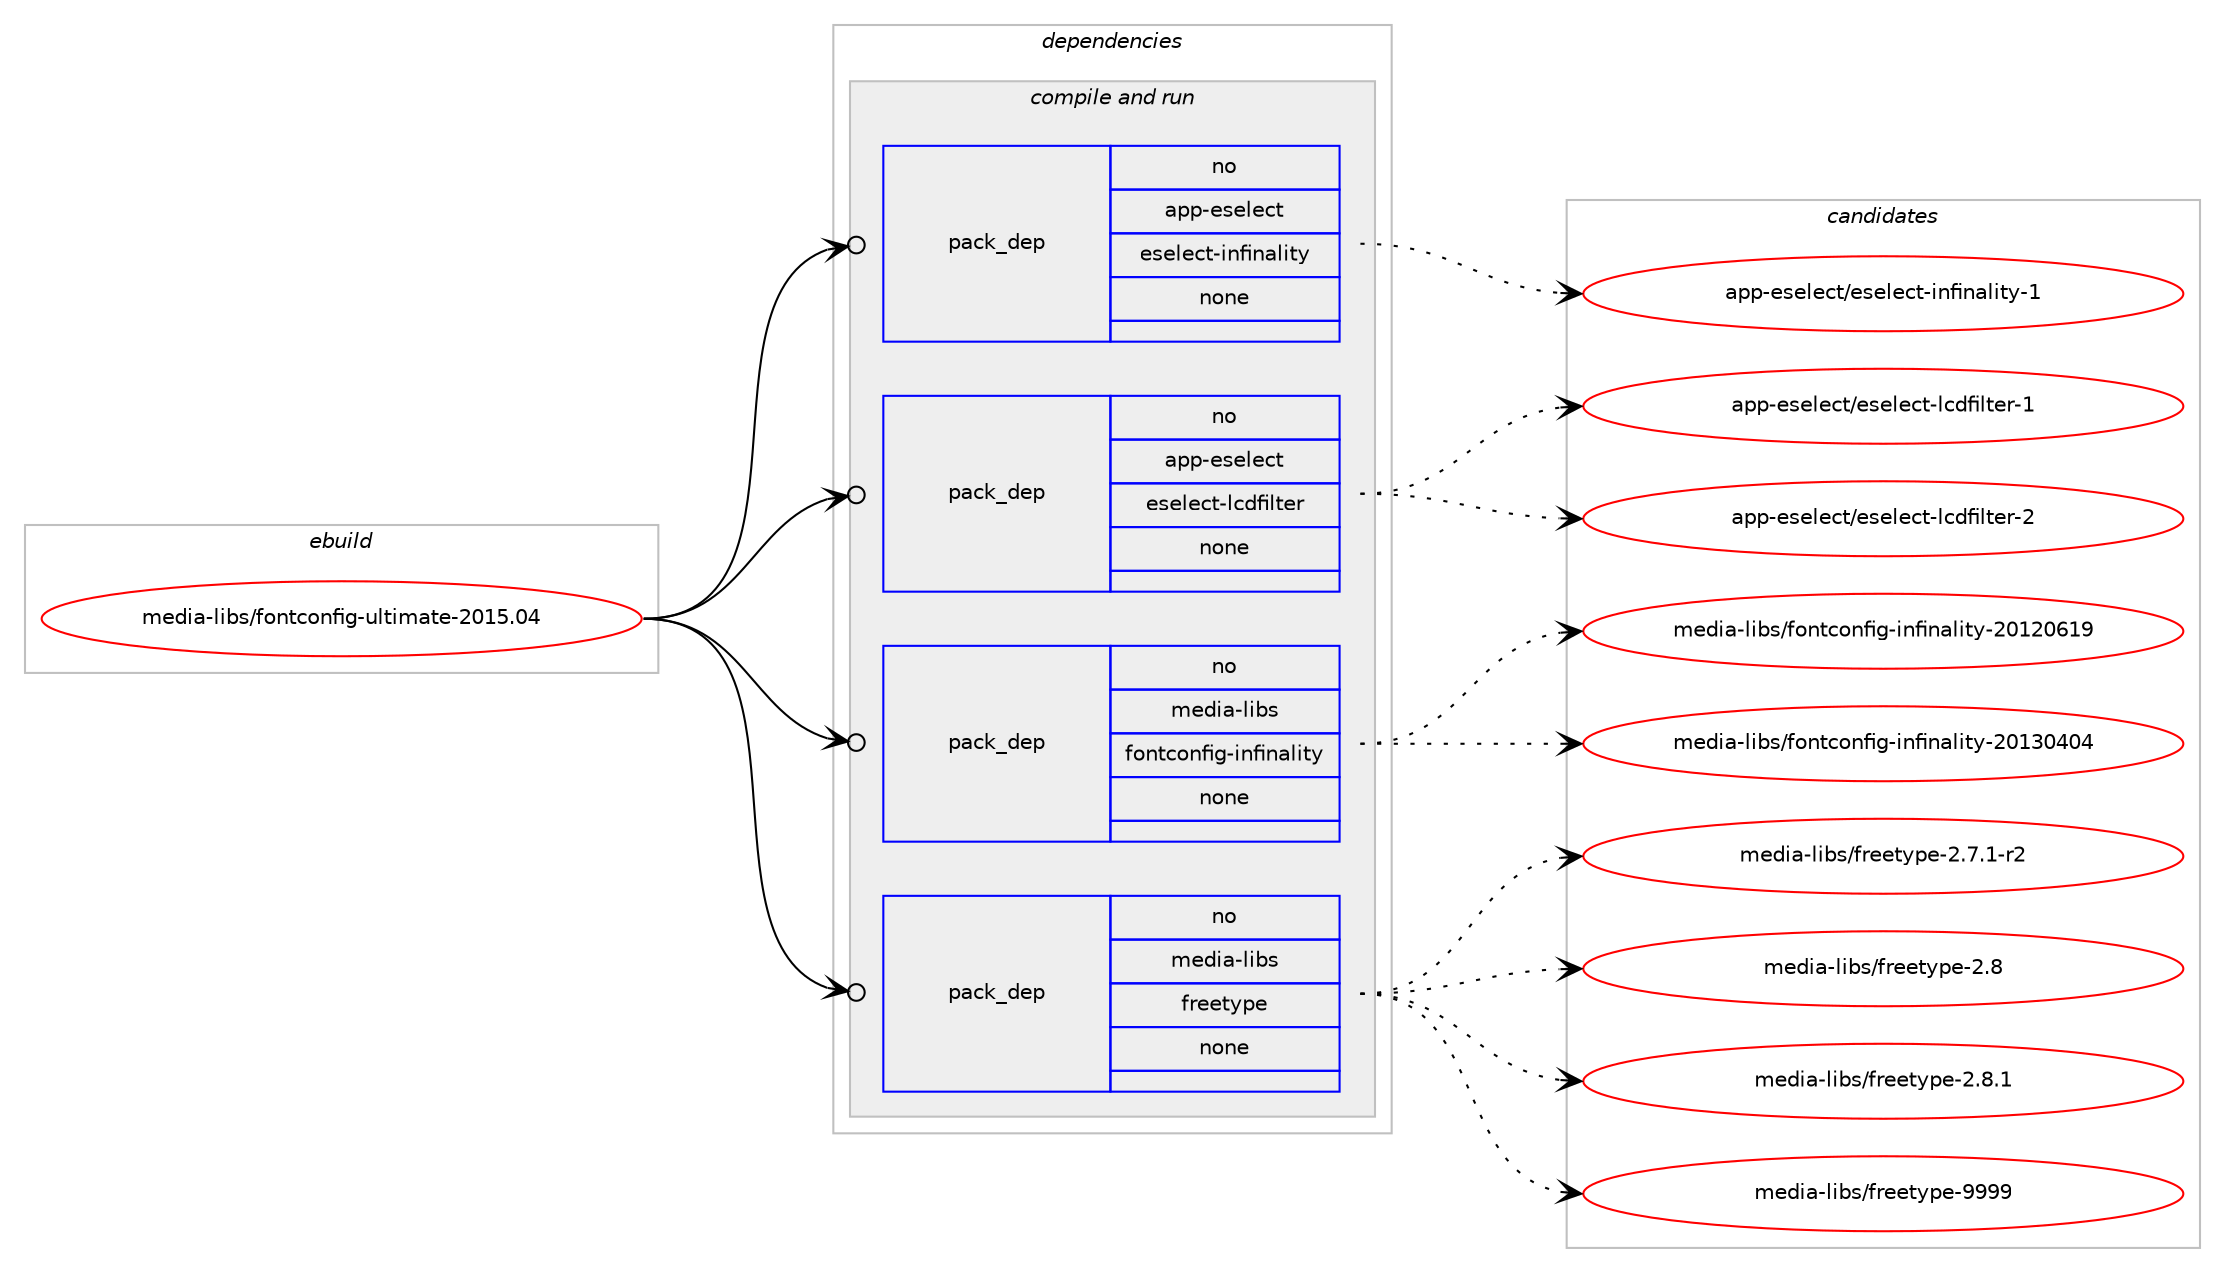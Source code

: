 digraph prolog {

# *************
# Graph options
# *************

newrank=true;
concentrate=true;
compound=true;
graph [rankdir=LR,fontname=Helvetica,fontsize=10,ranksep=1.5];#, ranksep=2.5, nodesep=0.2];
edge  [arrowhead=vee];
node  [fontname=Helvetica,fontsize=10];

# **********
# The ebuild
# **********

subgraph cluster_leftcol {
color=gray;
rank=same;
label=<<i>ebuild</i>>;
id [label="media-libs/fontconfig-ultimate-2015.04", color=red, width=4, href="../media-libs/fontconfig-ultimate-2015.04.svg"];
}

# ****************
# The dependencies
# ****************

subgraph cluster_midcol {
color=gray;
label=<<i>dependencies</i>>;
subgraph cluster_compile {
fillcolor="#eeeeee";
style=filled;
label=<<i>compile</i>>;
}
subgraph cluster_compileandrun {
fillcolor="#eeeeee";
style=filled;
label=<<i>compile and run</i>>;
subgraph pack265829 {
dependency360224 [label=<<TABLE BORDER="0" CELLBORDER="1" CELLSPACING="0" CELLPADDING="4" WIDTH="220"><TR><TD ROWSPAN="6" CELLPADDING="30">pack_dep</TD></TR><TR><TD WIDTH="110">no</TD></TR><TR><TD>app-eselect</TD></TR><TR><TD>eselect-infinality</TD></TR><TR><TD>none</TD></TR><TR><TD></TD></TR></TABLE>>, shape=none, color=blue];
}
id:e -> dependency360224:w [weight=20,style="solid",arrowhead="odotvee"];
subgraph pack265830 {
dependency360225 [label=<<TABLE BORDER="0" CELLBORDER="1" CELLSPACING="0" CELLPADDING="4" WIDTH="220"><TR><TD ROWSPAN="6" CELLPADDING="30">pack_dep</TD></TR><TR><TD WIDTH="110">no</TD></TR><TR><TD>app-eselect</TD></TR><TR><TD>eselect-lcdfilter</TD></TR><TR><TD>none</TD></TR><TR><TD></TD></TR></TABLE>>, shape=none, color=blue];
}
id:e -> dependency360225:w [weight=20,style="solid",arrowhead="odotvee"];
subgraph pack265831 {
dependency360226 [label=<<TABLE BORDER="0" CELLBORDER="1" CELLSPACING="0" CELLPADDING="4" WIDTH="220"><TR><TD ROWSPAN="6" CELLPADDING="30">pack_dep</TD></TR><TR><TD WIDTH="110">no</TD></TR><TR><TD>media-libs</TD></TR><TR><TD>fontconfig-infinality</TD></TR><TR><TD>none</TD></TR><TR><TD></TD></TR></TABLE>>, shape=none, color=blue];
}
id:e -> dependency360226:w [weight=20,style="solid",arrowhead="odotvee"];
subgraph pack265832 {
dependency360227 [label=<<TABLE BORDER="0" CELLBORDER="1" CELLSPACING="0" CELLPADDING="4" WIDTH="220"><TR><TD ROWSPAN="6" CELLPADDING="30">pack_dep</TD></TR><TR><TD WIDTH="110">no</TD></TR><TR><TD>media-libs</TD></TR><TR><TD>freetype</TD></TR><TR><TD>none</TD></TR><TR><TD></TD></TR></TABLE>>, shape=none, color=blue];
}
id:e -> dependency360227:w [weight=20,style="solid",arrowhead="odotvee"];
}
subgraph cluster_run {
fillcolor="#eeeeee";
style=filled;
label=<<i>run</i>>;
}
}

# **************
# The candidates
# **************

subgraph cluster_choices {
rank=same;
color=gray;
label=<<i>candidates</i>>;

subgraph choice265829 {
color=black;
nodesep=1;
choice971121124510111510110810199116471011151011081019911645105110102105110971081051161214549 [label="app-eselect/eselect-infinality-1", color=red, width=4,href="../app-eselect/eselect-infinality-1.svg"];
dependency360224:e -> choice971121124510111510110810199116471011151011081019911645105110102105110971081051161214549:w [style=dotted,weight="100"];
}
subgraph choice265830 {
color=black;
nodesep=1;
choice971121124510111510110810199116471011151011081019911645108991001021051081161011144549 [label="app-eselect/eselect-lcdfilter-1", color=red, width=4,href="../app-eselect/eselect-lcdfilter-1.svg"];
choice971121124510111510110810199116471011151011081019911645108991001021051081161011144550 [label="app-eselect/eselect-lcdfilter-2", color=red, width=4,href="../app-eselect/eselect-lcdfilter-2.svg"];
dependency360225:e -> choice971121124510111510110810199116471011151011081019911645108991001021051081161011144549:w [style=dotted,weight="100"];
dependency360225:e -> choice971121124510111510110810199116471011151011081019911645108991001021051081161011144550:w [style=dotted,weight="100"];
}
subgraph choice265831 {
color=black;
nodesep=1;
choice10910110010597451081059811547102111110116991111101021051034510511010210511097108105116121455048495048544957 [label="media-libs/fontconfig-infinality-20120619", color=red, width=4,href="../media-libs/fontconfig-infinality-20120619.svg"];
choice10910110010597451081059811547102111110116991111101021051034510511010210511097108105116121455048495148524852 [label="media-libs/fontconfig-infinality-20130404", color=red, width=4,href="../media-libs/fontconfig-infinality-20130404.svg"];
dependency360226:e -> choice10910110010597451081059811547102111110116991111101021051034510511010210511097108105116121455048495048544957:w [style=dotted,weight="100"];
dependency360226:e -> choice10910110010597451081059811547102111110116991111101021051034510511010210511097108105116121455048495148524852:w [style=dotted,weight="100"];
}
subgraph choice265832 {
color=black;
nodesep=1;
choice109101100105974510810598115471021141011011161211121014550465546494511450 [label="media-libs/freetype-2.7.1-r2", color=red, width=4,href="../media-libs/freetype-2.7.1-r2.svg"];
choice1091011001059745108105981154710211410110111612111210145504656 [label="media-libs/freetype-2.8", color=red, width=4,href="../media-libs/freetype-2.8.svg"];
choice10910110010597451081059811547102114101101116121112101455046564649 [label="media-libs/freetype-2.8.1", color=red, width=4,href="../media-libs/freetype-2.8.1.svg"];
choice109101100105974510810598115471021141011011161211121014557575757 [label="media-libs/freetype-9999", color=red, width=4,href="../media-libs/freetype-9999.svg"];
dependency360227:e -> choice109101100105974510810598115471021141011011161211121014550465546494511450:w [style=dotted,weight="100"];
dependency360227:e -> choice1091011001059745108105981154710211410110111612111210145504656:w [style=dotted,weight="100"];
dependency360227:e -> choice10910110010597451081059811547102114101101116121112101455046564649:w [style=dotted,weight="100"];
dependency360227:e -> choice109101100105974510810598115471021141011011161211121014557575757:w [style=dotted,weight="100"];
}
}

}
